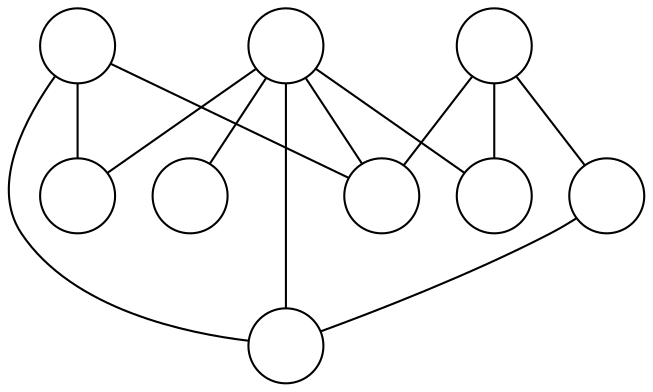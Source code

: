 graph G {
  node[label="", shape=circle]
  0;
  1;
  2;
  3;
  4;
  5;
  6;
  7;
  8;
  5 -- 0;
  6 -- 0;
  6 -- 1;
  6 -- 2;
  7 -- 1;
  7 -- 3;
  7 -- 5;
  8 -- 0;
  8 -- 1;
  8 -- 2;
  8 -- 3;
  8 -- 4;
}
